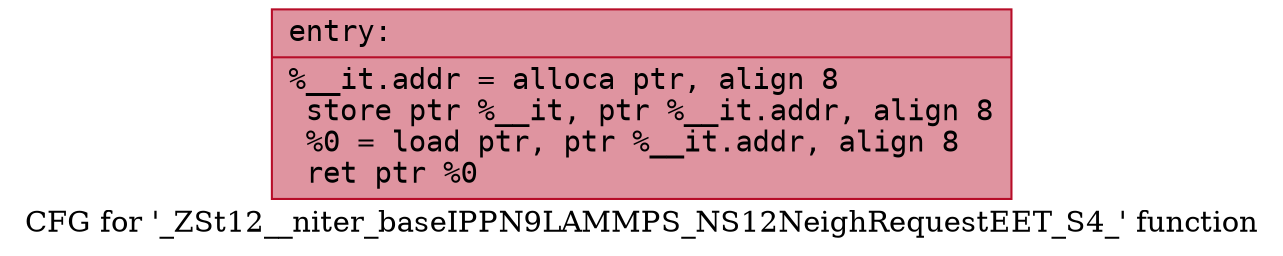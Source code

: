 digraph "CFG for '_ZSt12__niter_baseIPPN9LAMMPS_NS12NeighRequestEET_S4_' function" {
	label="CFG for '_ZSt12__niter_baseIPPN9LAMMPS_NS12NeighRequestEET_S4_' function";

	Node0x5563be1ba050 [shape=record,color="#b70d28ff", style=filled, fillcolor="#b70d2870" fontname="Courier",label="{entry:\l|  %__it.addr = alloca ptr, align 8\l  store ptr %__it, ptr %__it.addr, align 8\l  %0 = load ptr, ptr %__it.addr, align 8\l  ret ptr %0\l}"];
}
